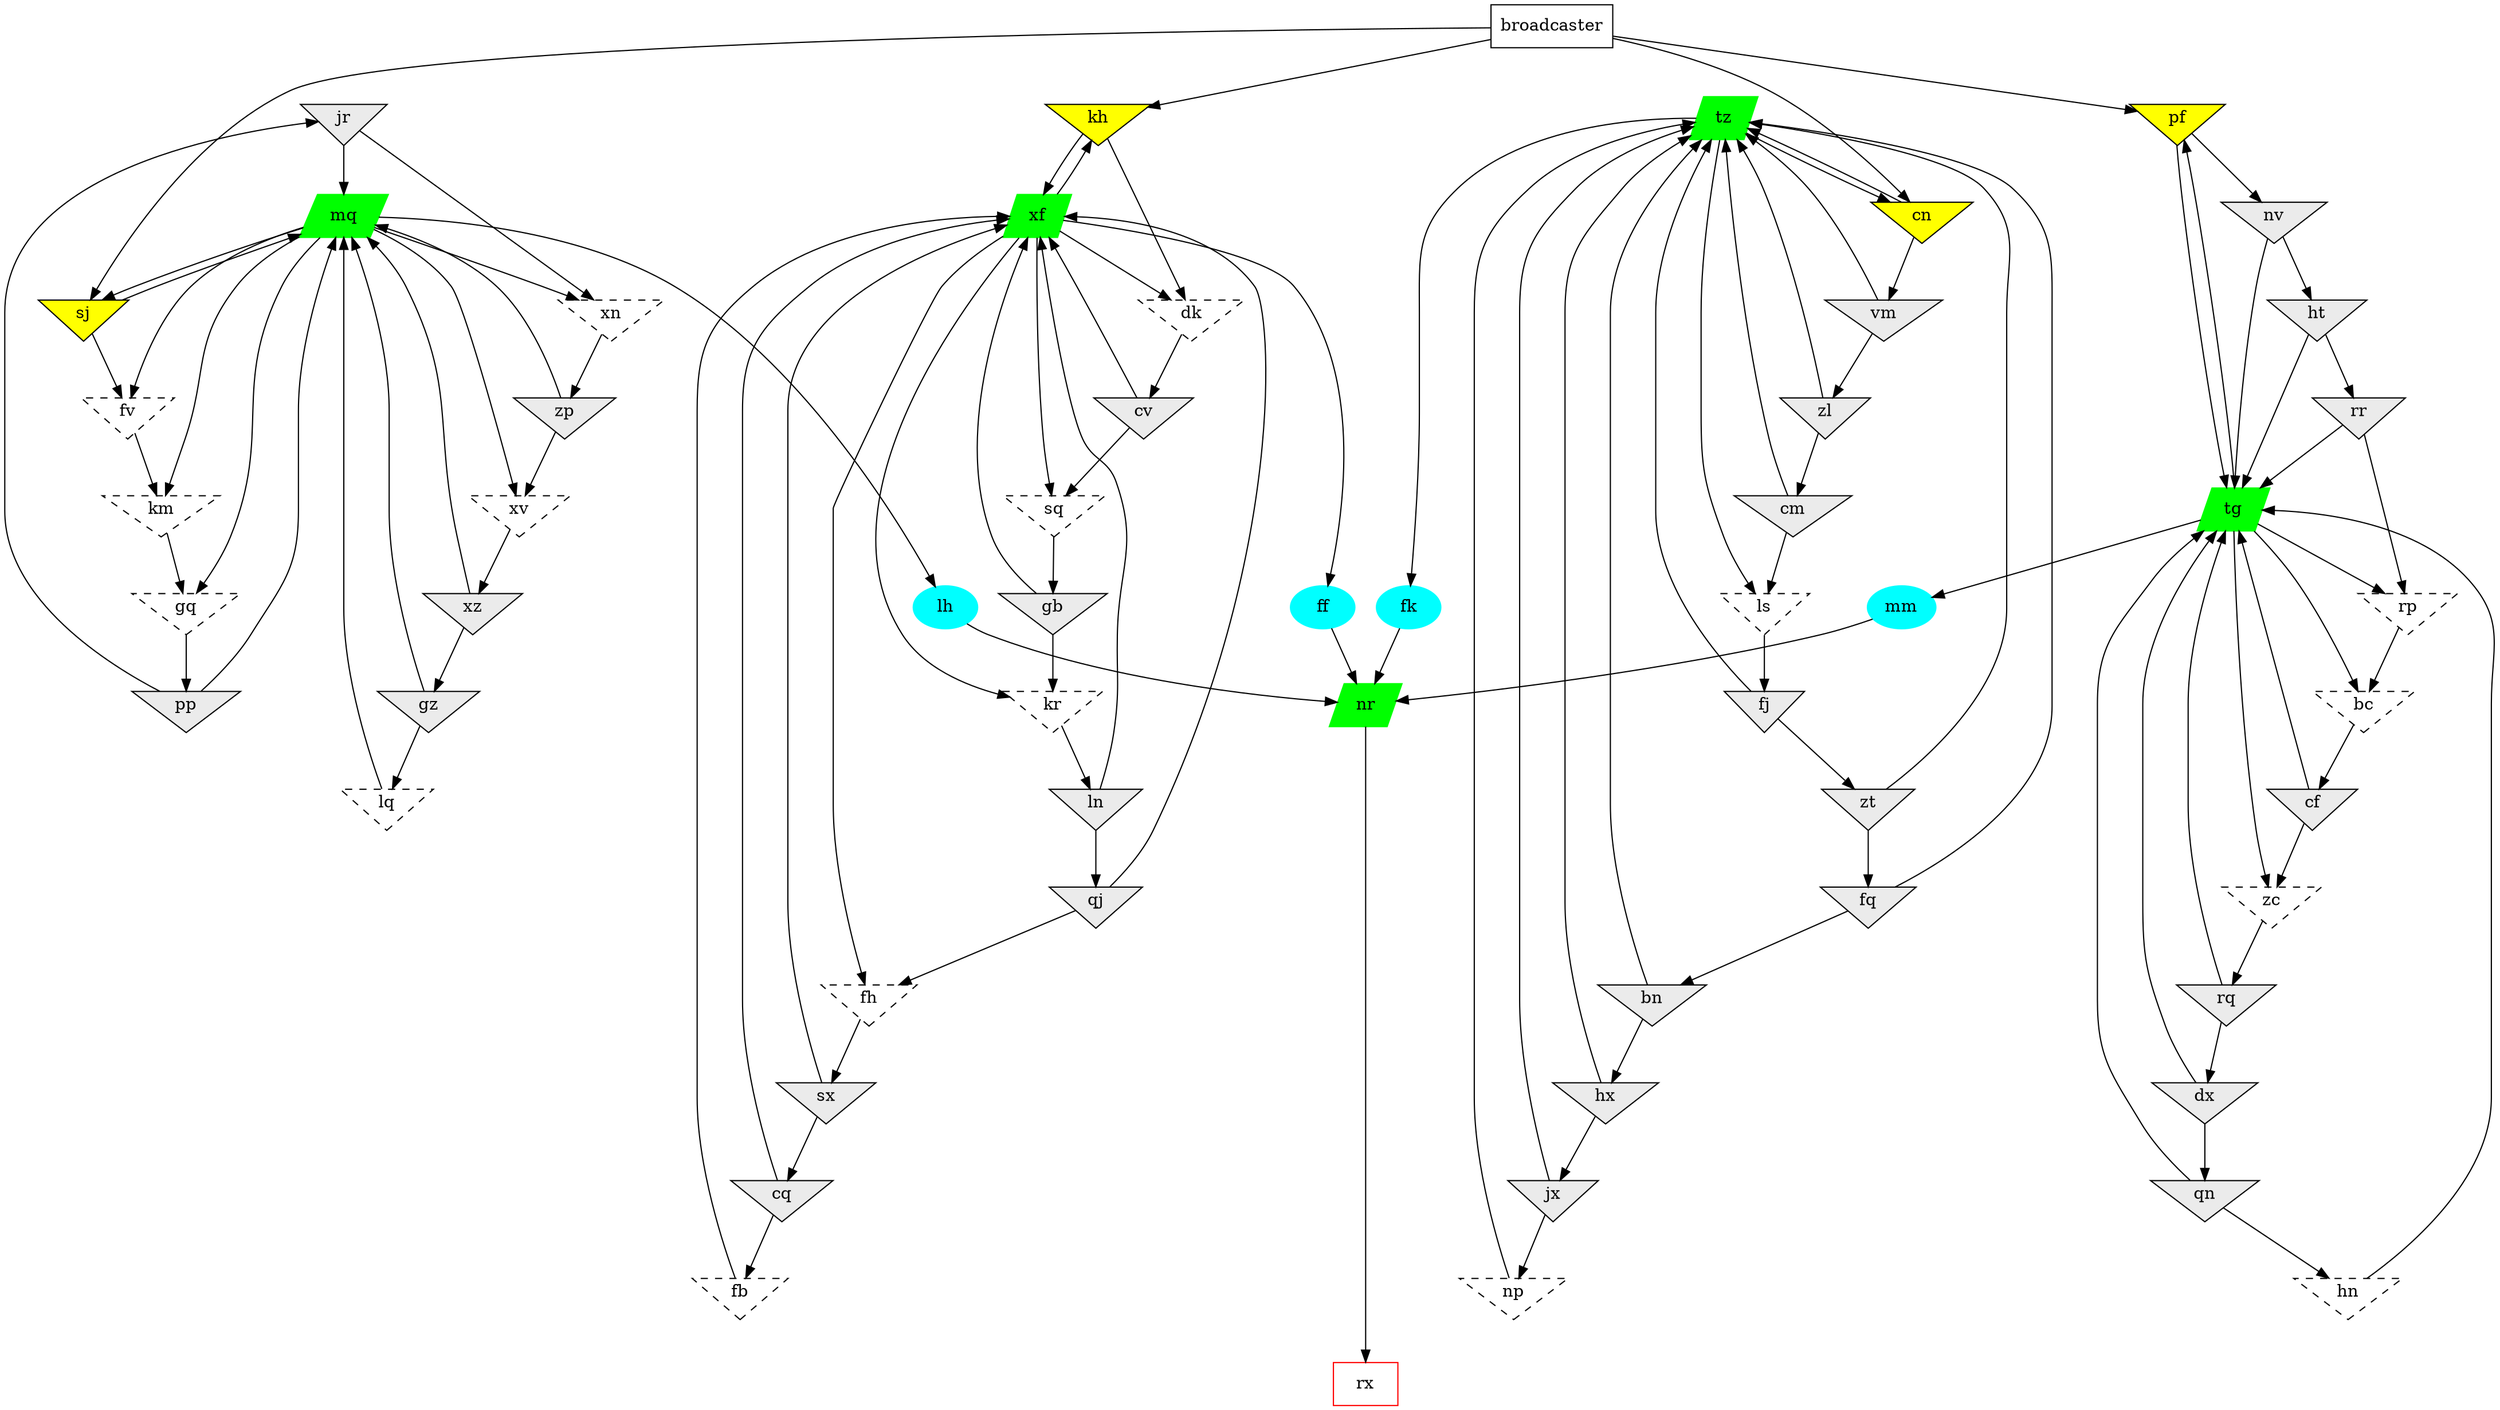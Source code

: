 digraph {
    jr [shape=invtriangle,fillcolor=gray92,style=filled]
    jr -> mq
    jr -> xn
    zl [shape=invtriangle,fillcolor=gray92,style=filled]
    zl -> tz
    zl -> cm
    lh [shape=ellipse,color=cyan,style=filled]
    lh -> nr
    hx [shape=invtriangle,fillcolor=gray92,style=filled]
    hx -> jx
    hx -> tz
    cm [shape=invtriangle,fillcolor=gray92,style=filled]
    cm -> tz
    cm -> ls
    fk [shape=ellipse,color=cyan,style=filled]
    fk -> nr
    broadcaster [shape=box]
    broadcaster -> sj
    broadcaster -> pf
    broadcaster -> kh
    broadcaster -> cn
    gz [shape=invtriangle,fillcolor=gray92,style=filled]
    gz -> mq
    gz -> lq
    gb [shape=invtriangle,fillcolor=gray92,style=filled]
    gb -> xf
    gb -> kr
    zc [shape=invtriangle,fillcolor=yellow,style=dashed]
    zc -> rq
    ln [shape=invtriangle,fillcolor=gray92,style=filled]
    ln -> qj
    ln -> xf
    gq [shape=invtriangle,fillcolor=yellow,style=dashed]
    gq -> pp
    fb [shape=invtriangle,fillcolor=gray92,style=dashed]
    fb -> xf
    pf [shape=invtriangle,fillcolor=yellow,style=filled]
    pf -> tg
    pf -> nv
    bc [shape=invtriangle,fillcolor=yellow,style=dashed]
    bc -> cf
    tz [shape=parallelogram,color=green,style=filled]
    tz -> cn
    tz -> fk
    tz -> ls
    cq [shape=invtriangle,fillcolor=gray92,style=filled]
    cq -> fb
    cq -> xf
    rq [shape=invtriangle,fillcolor=gray92,style=filled]
    rq -> tg
    rq -> dx
    km [shape=invtriangle,fillcolor=yellow,style=dashed]
    km -> gq
    mq [shape=parallelogram,color=green,style=filled]
    mq -> gq
    mq -> xn
    mq -> fv
    mq -> km
    mq -> lh
    mq -> xv
    mq -> sj
    zp [shape=invtriangle,fillcolor=gray92,style=filled]
    zp -> mq
    zp -> xv
    jx [shape=invtriangle,fillcolor=gray92,style=filled]
    jx -> tz
    jx -> np
    tg [shape=parallelogram,color=green,style=filled]
    tg -> mm
    tg -> rp
    tg -> zc
    tg -> pf
    tg -> bc
    cv [shape=invtriangle,fillcolor=gray92,style=filled]
    cv -> sq
    cv -> xf
    nv [shape=invtriangle,fillcolor=gray92,style=filled]
    nv -> ht
    nv -> tg
    sq [shape=invtriangle,fillcolor=yellow,style=dashed]
    sq -> gb
    kr [shape=invtriangle,fillcolor=yellow,style=dashed]
    kr -> ln
    dk [shape=invtriangle,fillcolor=yellow,style=dashed]
    dk -> cv
    xn [shape=invtriangle,fillcolor=yellow,style=dashed]
    xn -> zp
    sx [shape=invtriangle,fillcolor=gray92,style=filled]
    sx -> xf
    sx -> cq
    zt [shape=invtriangle,fillcolor=gray92,style=filled]
    zt -> tz
    zt -> fq
    dx [shape=invtriangle,fillcolor=gray92,style=filled]
    dx -> tg
    dx -> qn
    ff [shape=ellipse,color=cyan,style=filled]
    ff -> nr
    bn [shape=invtriangle,fillcolor=gray92,style=filled]
    bn -> hx
    bn -> tz
    fj [shape=invtriangle,fillcolor=gray92,style=filled]
    fj -> zt
    fj -> tz
    ht [shape=invtriangle,fillcolor=gray92,style=filled]
    ht -> rr
    ht -> tg
    fq [shape=invtriangle,fillcolor=gray92,style=filled]
    fq -> tz
    fq -> bn
    kh [shape=invtriangle,fillcolor=yellow,style=filled]
    kh -> dk
    kh -> xf
    sj [shape=invtriangle,fillcolor=yellow,style=filled]
    sj -> mq
    sj -> fv
    vm [shape=invtriangle,fillcolor=gray92,style=filled]
    vm -> zl
    vm -> tz
    mm [shape=ellipse,color=cyan,style=filled]
    mm -> nr
    rp [shape=invtriangle,fillcolor=yellow,style=dashed]
    rp -> bc
    fh [shape=invtriangle,fillcolor=yellow,style=dashed]
    fh -> sx
    ls [shape=invtriangle,fillcolor=yellow,style=dashed]
    ls -> fj
    xz [shape=invtriangle,fillcolor=gray92,style=filled]
    xz -> mq
    xz -> gz
    fv [shape=invtriangle,fillcolor=yellow,style=dashed]
    fv -> km
    nr [shape=parallelogram,color=green,style=filled]
    nr -> rx
    lq [shape=invtriangle,fillcolor=gray92,style=dashed]
    lq -> mq
    xv [shape=invtriangle,fillcolor=yellow,style=dashed]
    xv -> xz
    cn [shape=invtriangle,fillcolor=yellow,style=filled]
    cn -> tz
    cn -> vm
    pp [shape=invtriangle,fillcolor=gray92,style=filled]
    pp -> jr
    pp -> mq
    hn [shape=invtriangle,fillcolor=gray92,style=dashed]
    hn -> tg
    qn [shape=invtriangle,fillcolor=gray92,style=filled]
    qn -> hn
    qn -> tg
    rr [shape=invtriangle,fillcolor=gray92,style=filled]
    rr -> rp
    rr -> tg
    cf [shape=invtriangle,fillcolor=gray92,style=filled]
    cf -> tg
    cf -> zc
    qj [shape=invtriangle,fillcolor=gray92,style=filled]
    qj -> fh
    qj -> xf
    xf [shape=parallelogram,color=green,style=filled]
    xf -> sq
    xf -> dk
    xf -> fh
    xf -> ff
    xf -> kh
    xf -> kr
    np [shape=invtriangle,fillcolor=gray92,style=dashed]
    np -> tz
    rx [shape=box,color=red]
    { rank=source; broadcaster }
    { rank=sink; rx }
    { rank=same; lh, fk, ff, mm }
}
